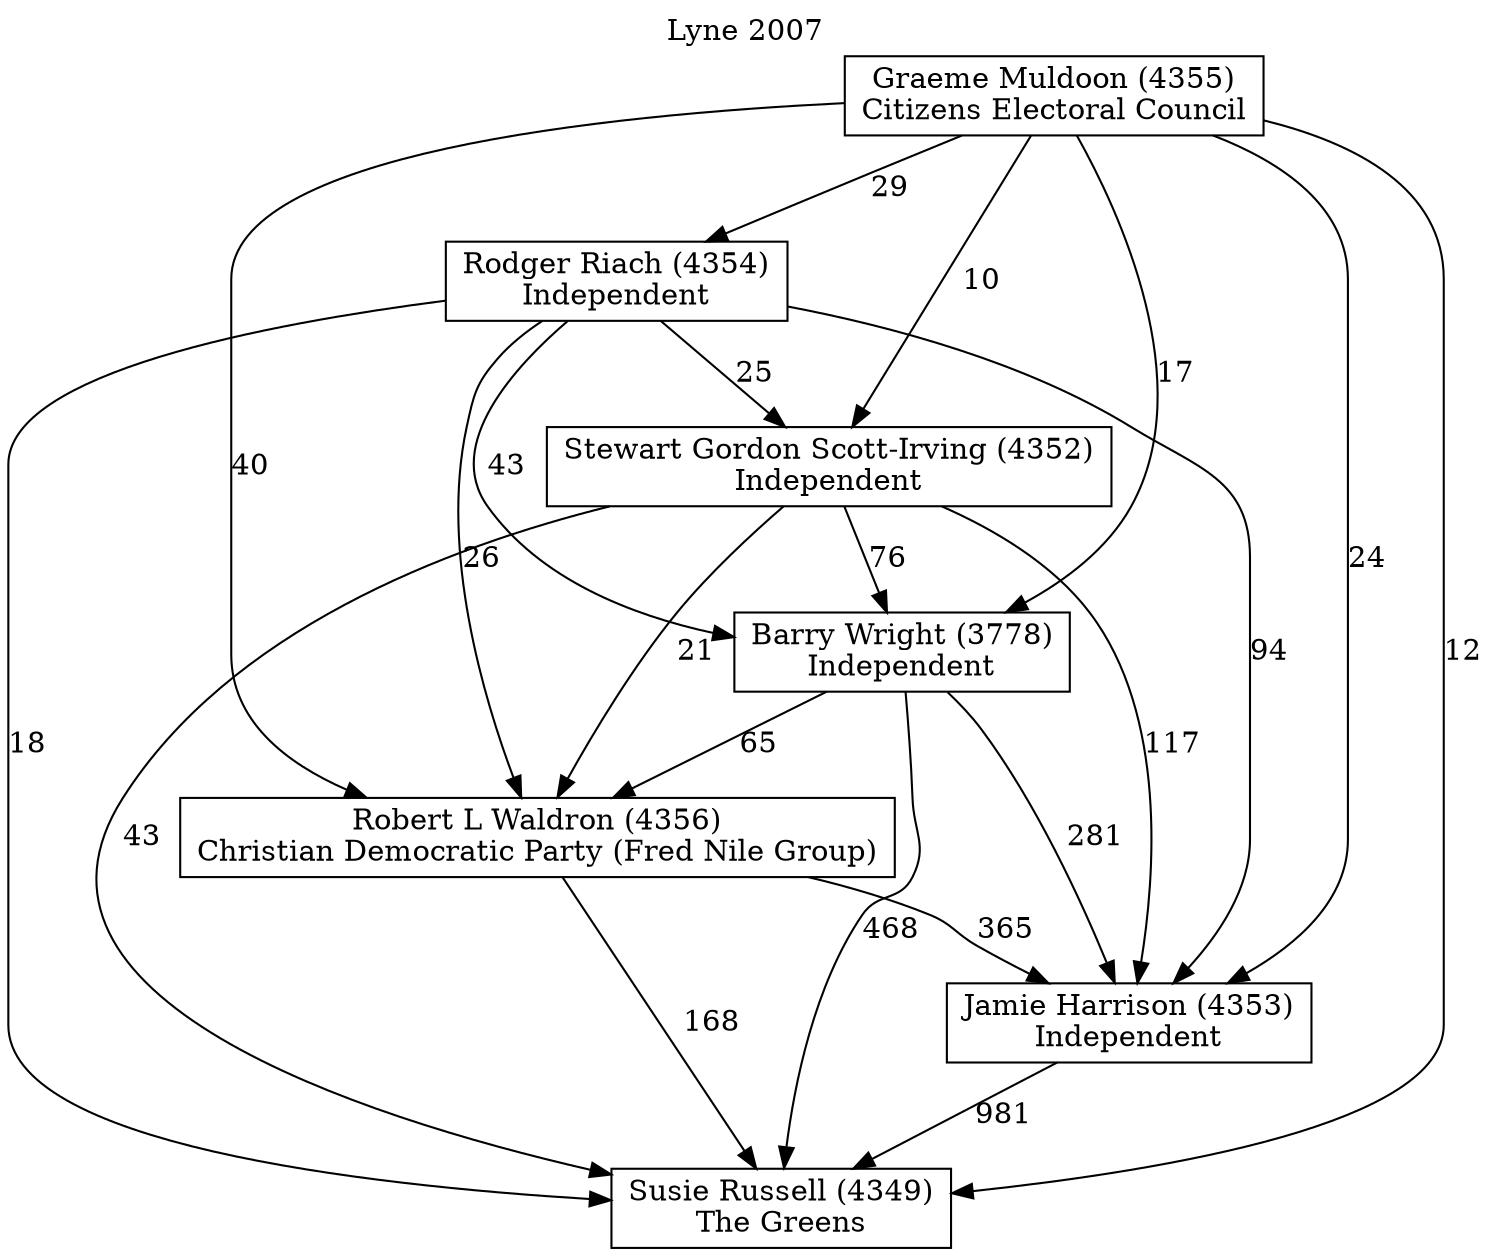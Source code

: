 // House preference flow
digraph "Susie Russell (4349)_Lyne_2007" {
	graph [label="Lyne 2007" labelloc=t mclimit=10]
	node [shape=box]
	"Barry Wright (3778)" [label="Barry Wright (3778)
Independent"]
	"Graeme Muldoon (4355)" [label="Graeme Muldoon (4355)
Citizens Electoral Council"]
	"Jamie Harrison (4353)" [label="Jamie Harrison (4353)
Independent"]
	"Robert L Waldron (4356)" [label="Robert L Waldron (4356)
Christian Democratic Party (Fred Nile Group)"]
	"Rodger Riach (4354)" [label="Rodger Riach (4354)
Independent"]
	"Stewart Gordon Scott-Irving (4352)" [label="Stewart Gordon Scott-Irving (4352)
Independent"]
	"Susie Russell (4349)" [label="Susie Russell (4349)
The Greens"]
	"Barry Wright (3778)" -> "Jamie Harrison (4353)" [label=281]
	"Barry Wright (3778)" -> "Robert L Waldron (4356)" [label=65]
	"Barry Wright (3778)" -> "Susie Russell (4349)" [label=468]
	"Graeme Muldoon (4355)" -> "Barry Wright (3778)" [label=17]
	"Graeme Muldoon (4355)" -> "Jamie Harrison (4353)" [label=24]
	"Graeme Muldoon (4355)" -> "Robert L Waldron (4356)" [label=40]
	"Graeme Muldoon (4355)" -> "Rodger Riach (4354)" [label=29]
	"Graeme Muldoon (4355)" -> "Stewart Gordon Scott-Irving (4352)" [label=10]
	"Graeme Muldoon (4355)" -> "Susie Russell (4349)" [label=12]
	"Jamie Harrison (4353)" -> "Susie Russell (4349)" [label=981]
	"Robert L Waldron (4356)" -> "Jamie Harrison (4353)" [label=365]
	"Robert L Waldron (4356)" -> "Susie Russell (4349)" [label=168]
	"Rodger Riach (4354)" -> "Barry Wright (3778)" [label=43]
	"Rodger Riach (4354)" -> "Jamie Harrison (4353)" [label=94]
	"Rodger Riach (4354)" -> "Robert L Waldron (4356)" [label=26]
	"Rodger Riach (4354)" -> "Stewart Gordon Scott-Irving (4352)" [label=25]
	"Rodger Riach (4354)" -> "Susie Russell (4349)" [label=18]
	"Stewart Gordon Scott-Irving (4352)" -> "Barry Wright (3778)" [label=76]
	"Stewart Gordon Scott-Irving (4352)" -> "Jamie Harrison (4353)" [label=117]
	"Stewart Gordon Scott-Irving (4352)" -> "Robert L Waldron (4356)" [label=21]
	"Stewart Gordon Scott-Irving (4352)" -> "Susie Russell (4349)" [label=43]
}
